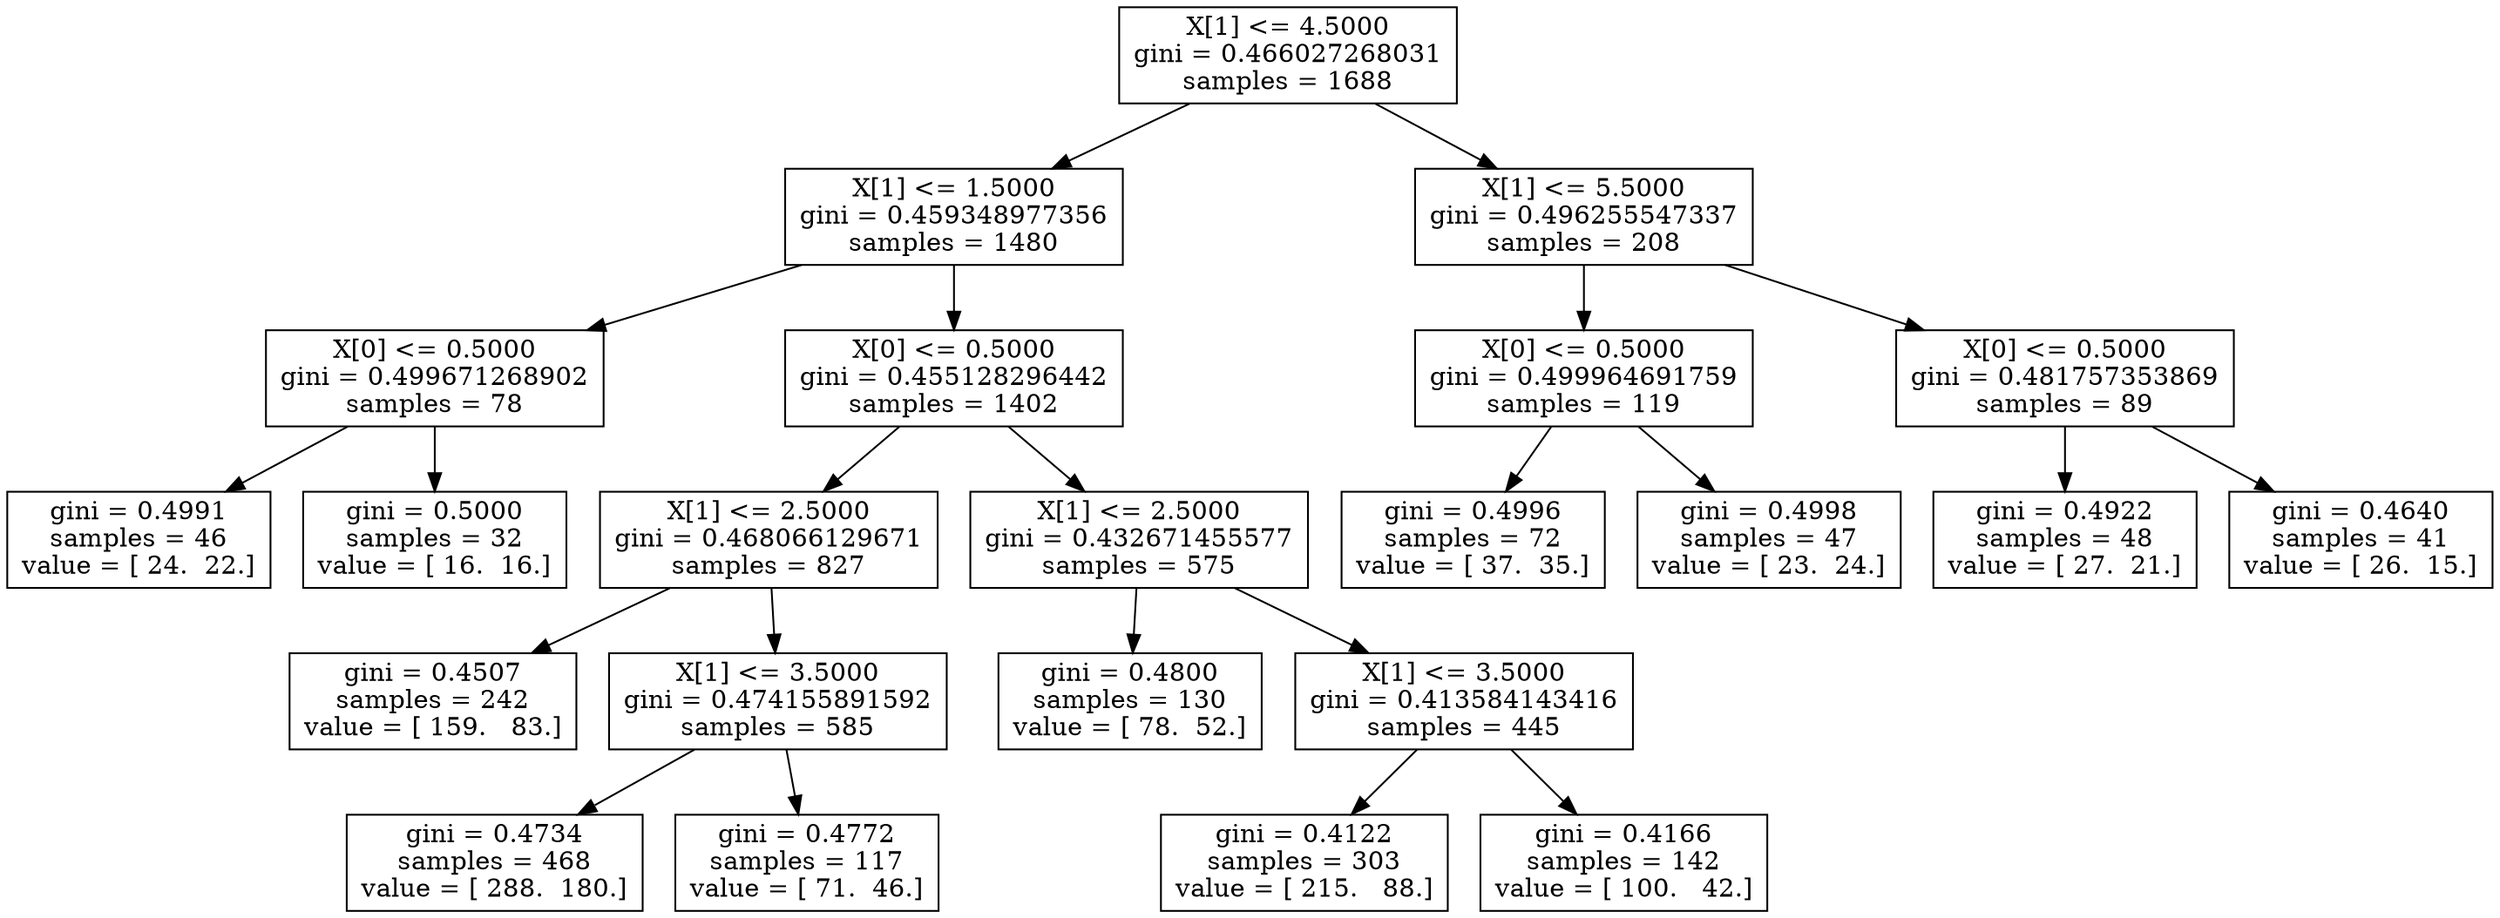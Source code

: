 digraph Tree {
0 [label="X[1] <= 4.5000\ngini = 0.466027268031\nsamples = 1688", shape="box"] ;
1 [label="X[1] <= 1.5000\ngini = 0.459348977356\nsamples = 1480", shape="box"] ;
0 -> 1 ;
2 [label="X[0] <= 0.5000\ngini = 0.499671268902\nsamples = 78", shape="box"] ;
1 -> 2 ;
3 [label="gini = 0.4991\nsamples = 46\nvalue = [ 24.  22.]", shape="box"] ;
2 -> 3 ;
4 [label="gini = 0.5000\nsamples = 32\nvalue = [ 16.  16.]", shape="box"] ;
2 -> 4 ;
5 [label="X[0] <= 0.5000\ngini = 0.455128296442\nsamples = 1402", shape="box"] ;
1 -> 5 ;
6 [label="X[1] <= 2.5000\ngini = 0.468066129671\nsamples = 827", shape="box"] ;
5 -> 6 ;
7 [label="gini = 0.4507\nsamples = 242\nvalue = [ 159.   83.]", shape="box"] ;
6 -> 7 ;
8 [label="X[1] <= 3.5000\ngini = 0.474155891592\nsamples = 585", shape="box"] ;
6 -> 8 ;
9 [label="gini = 0.4734\nsamples = 468\nvalue = [ 288.  180.]", shape="box"] ;
8 -> 9 ;
10 [label="gini = 0.4772\nsamples = 117\nvalue = [ 71.  46.]", shape="box"] ;
8 -> 10 ;
11 [label="X[1] <= 2.5000\ngini = 0.432671455577\nsamples = 575", shape="box"] ;
5 -> 11 ;
12 [label="gini = 0.4800\nsamples = 130\nvalue = [ 78.  52.]", shape="box"] ;
11 -> 12 ;
13 [label="X[1] <= 3.5000\ngini = 0.413584143416\nsamples = 445", shape="box"] ;
11 -> 13 ;
14 [label="gini = 0.4122\nsamples = 303\nvalue = [ 215.   88.]", shape="box"] ;
13 -> 14 ;
15 [label="gini = 0.4166\nsamples = 142\nvalue = [ 100.   42.]", shape="box"] ;
13 -> 15 ;
16 [label="X[1] <= 5.5000\ngini = 0.496255547337\nsamples = 208", shape="box"] ;
0 -> 16 ;
17 [label="X[0] <= 0.5000\ngini = 0.499964691759\nsamples = 119", shape="box"] ;
16 -> 17 ;
18 [label="gini = 0.4996\nsamples = 72\nvalue = [ 37.  35.]", shape="box"] ;
17 -> 18 ;
19 [label="gini = 0.4998\nsamples = 47\nvalue = [ 23.  24.]", shape="box"] ;
17 -> 19 ;
20 [label="X[0] <= 0.5000\ngini = 0.481757353869\nsamples = 89", shape="box"] ;
16 -> 20 ;
21 [label="gini = 0.4922\nsamples = 48\nvalue = [ 27.  21.]", shape="box"] ;
20 -> 21 ;
22 [label="gini = 0.4640\nsamples = 41\nvalue = [ 26.  15.]", shape="box"] ;
20 -> 22 ;
}